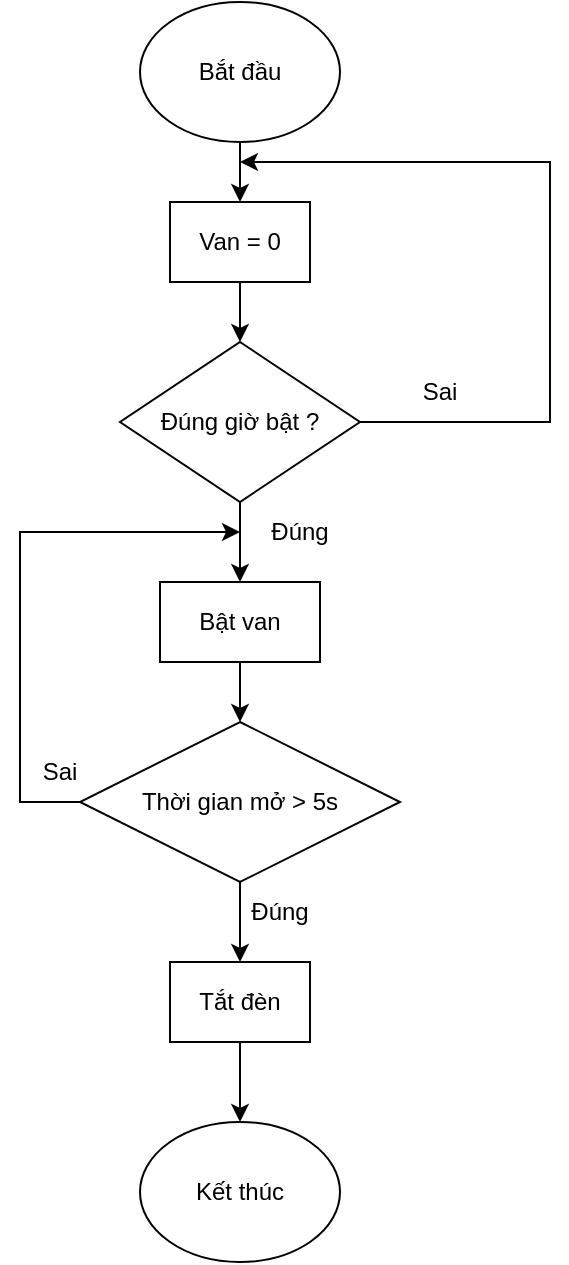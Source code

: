 <mxfile version="24.5.2" type="github">
  <diagram id="C5RBs43oDa-KdzZeNtuy" name="Page-1">
    <mxGraphModel dx="1195" dy="650" grid="1" gridSize="10" guides="1" tooltips="1" connect="1" arrows="1" fold="1" page="1" pageScale="1" pageWidth="827" pageHeight="1169" math="0" shadow="0">
      <root>
        <mxCell id="WIyWlLk6GJQsqaUBKTNV-0" />
        <mxCell id="WIyWlLk6GJQsqaUBKTNV-1" parent="WIyWlLk6GJQsqaUBKTNV-0" />
        <mxCell id="V-uH7ZKKTgcjNKInacJp-1" value="" style="edgeStyle=orthogonalEdgeStyle;rounded=0;orthogonalLoop=1;jettySize=auto;html=1;" parent="WIyWlLk6GJQsqaUBKTNV-1" source="ByJA-jbZzqXJApsSXWde-1" target="V-uH7ZKKTgcjNKInacJp-0" edge="1">
          <mxGeometry relative="1" as="geometry" />
        </mxCell>
        <mxCell id="ByJA-jbZzqXJApsSXWde-1" value="Bắt đầu" style="ellipse;whiteSpace=wrap;html=1;" parent="WIyWlLk6GJQsqaUBKTNV-1" vertex="1">
          <mxGeometry x="310" y="160" width="100" height="70" as="geometry" />
        </mxCell>
        <mxCell id="V-uH7ZKKTgcjNKInacJp-2" style="edgeStyle=orthogonalEdgeStyle;rounded=0;orthogonalLoop=1;jettySize=auto;html=1;exitX=1;exitY=0.5;exitDx=0;exitDy=0;" parent="WIyWlLk6GJQsqaUBKTNV-1" source="ByJA-jbZzqXJApsSXWde-2" edge="1">
          <mxGeometry relative="1" as="geometry">
            <mxPoint x="360" y="240" as="targetPoint" />
            <mxPoint x="420" y="400" as="sourcePoint" />
            <Array as="points">
              <mxPoint x="515" y="370" />
              <mxPoint x="515" y="240" />
            </Array>
          </mxGeometry>
        </mxCell>
        <mxCell id="1T8XKj5W4LCH0Dszs9JZ-1" value="" style="edgeStyle=orthogonalEdgeStyle;rounded=0;orthogonalLoop=1;jettySize=auto;html=1;" edge="1" parent="WIyWlLk6GJQsqaUBKTNV-1" source="ByJA-jbZzqXJApsSXWde-2" target="ByJA-jbZzqXJApsSXWde-7">
          <mxGeometry relative="1" as="geometry" />
        </mxCell>
        <mxCell id="ByJA-jbZzqXJApsSXWde-2" value="Đúng giờ bật ?" style="rhombus;whiteSpace=wrap;html=1;" parent="WIyWlLk6GJQsqaUBKTNV-1" vertex="1">
          <mxGeometry x="300" y="330" width="120" height="80" as="geometry" />
        </mxCell>
        <mxCell id="ByJA-jbZzqXJApsSXWde-4" value="Đúng" style="text;html=1;align=center;verticalAlign=middle;whiteSpace=wrap;rounded=0;" parent="WIyWlLk6GJQsqaUBKTNV-1" vertex="1">
          <mxGeometry x="360" y="410" width="60" height="30" as="geometry" />
        </mxCell>
        <mxCell id="ByJA-jbZzqXJApsSXWde-6" value="Sai" style="text;html=1;align=center;verticalAlign=middle;whiteSpace=wrap;rounded=0;" parent="WIyWlLk6GJQsqaUBKTNV-1" vertex="1">
          <mxGeometry x="430" y="340" width="60" height="30" as="geometry" />
        </mxCell>
        <mxCell id="1T8XKj5W4LCH0Dszs9JZ-2" value="" style="edgeStyle=orthogonalEdgeStyle;rounded=0;orthogonalLoop=1;jettySize=auto;html=1;" edge="1" parent="WIyWlLk6GJQsqaUBKTNV-1" source="ByJA-jbZzqXJApsSXWde-7" target="ByJA-jbZzqXJApsSXWde-10">
          <mxGeometry relative="1" as="geometry" />
        </mxCell>
        <mxCell id="ByJA-jbZzqXJApsSXWde-7" value="Bật van" style="rounded=0;whiteSpace=wrap;html=1;" parent="WIyWlLk6GJQsqaUBKTNV-1" vertex="1">
          <mxGeometry x="320" y="450" width="80" height="40" as="geometry" />
        </mxCell>
        <mxCell id="ByJA-jbZzqXJApsSXWde-10" value="Thời gian mở &amp;gt; 5s" style="rhombus;whiteSpace=wrap;html=1;" parent="WIyWlLk6GJQsqaUBKTNV-1" vertex="1">
          <mxGeometry x="280" y="520" width="160" height="80" as="geometry" />
        </mxCell>
        <mxCell id="ByJA-jbZzqXJApsSXWde-11" value="Sai" style="text;html=1;align=center;verticalAlign=middle;whiteSpace=wrap;rounded=0;" parent="WIyWlLk6GJQsqaUBKTNV-1" vertex="1">
          <mxGeometry x="240" y="530" width="60" height="30" as="geometry" />
        </mxCell>
        <mxCell id="ByJA-jbZzqXJApsSXWde-12" value="" style="endArrow=classic;html=1;rounded=0;exitX=0;exitY=0.5;exitDx=0;exitDy=0;" parent="WIyWlLk6GJQsqaUBKTNV-1" source="ByJA-jbZzqXJApsSXWde-10" edge="1" target="ByJA-jbZzqXJApsSXWde-4">
          <mxGeometry width="50" height="50" relative="1" as="geometry">
            <mxPoint x="340" y="610" as="sourcePoint" />
            <mxPoint x="360" y="450" as="targetPoint" />
            <Array as="points">
              <mxPoint x="250" y="560" />
              <mxPoint x="250" y="425" />
              <mxPoint x="290" y="425" />
            </Array>
          </mxGeometry>
        </mxCell>
        <mxCell id="ByJA-jbZzqXJApsSXWde-13" value="Tắt đèn" style="rounded=0;whiteSpace=wrap;html=1;" parent="WIyWlLk6GJQsqaUBKTNV-1" vertex="1">
          <mxGeometry x="325" y="640" width="70" height="40" as="geometry" />
        </mxCell>
        <mxCell id="ByJA-jbZzqXJApsSXWde-14" value="" style="endArrow=classic;html=1;rounded=0;exitX=0.5;exitY=1;exitDx=0;exitDy=0;" parent="WIyWlLk6GJQsqaUBKTNV-1" source="ByJA-jbZzqXJApsSXWde-10" target="ByJA-jbZzqXJApsSXWde-13" edge="1">
          <mxGeometry width="50" height="50" relative="1" as="geometry">
            <mxPoint x="340" y="680" as="sourcePoint" />
            <mxPoint x="390" y="630" as="targetPoint" />
          </mxGeometry>
        </mxCell>
        <mxCell id="ByJA-jbZzqXJApsSXWde-15" value="Đúng" style="text;html=1;align=center;verticalAlign=middle;whiteSpace=wrap;rounded=0;" parent="WIyWlLk6GJQsqaUBKTNV-1" vertex="1">
          <mxGeometry x="350" y="600" width="60" height="30" as="geometry" />
        </mxCell>
        <mxCell id="ByJA-jbZzqXJApsSXWde-16" value="" style="endArrow=classic;html=1;rounded=0;exitX=0.5;exitY=1;exitDx=0;exitDy=0;" parent="WIyWlLk6GJQsqaUBKTNV-1" source="ByJA-jbZzqXJApsSXWde-13" edge="1">
          <mxGeometry width="50" height="50" relative="1" as="geometry">
            <mxPoint x="340" y="680" as="sourcePoint" />
            <mxPoint x="360" y="720" as="targetPoint" />
          </mxGeometry>
        </mxCell>
        <mxCell id="ByJA-jbZzqXJApsSXWde-17" value="Kết thúc" style="ellipse;whiteSpace=wrap;html=1;" parent="WIyWlLk6GJQsqaUBKTNV-1" vertex="1">
          <mxGeometry x="310" y="720" width="100" height="70" as="geometry" />
        </mxCell>
        <mxCell id="1T8XKj5W4LCH0Dszs9JZ-0" value="" style="edgeStyle=orthogonalEdgeStyle;rounded=0;orthogonalLoop=1;jettySize=auto;html=1;" edge="1" parent="WIyWlLk6GJQsqaUBKTNV-1" source="V-uH7ZKKTgcjNKInacJp-0" target="ByJA-jbZzqXJApsSXWde-2">
          <mxGeometry relative="1" as="geometry" />
        </mxCell>
        <mxCell id="V-uH7ZKKTgcjNKInacJp-0" value="Van = 0" style="rounded=0;whiteSpace=wrap;html=1;" parent="WIyWlLk6GJQsqaUBKTNV-1" vertex="1">
          <mxGeometry x="325" y="260" width="70" height="40" as="geometry" />
        </mxCell>
      </root>
    </mxGraphModel>
  </diagram>
</mxfile>
